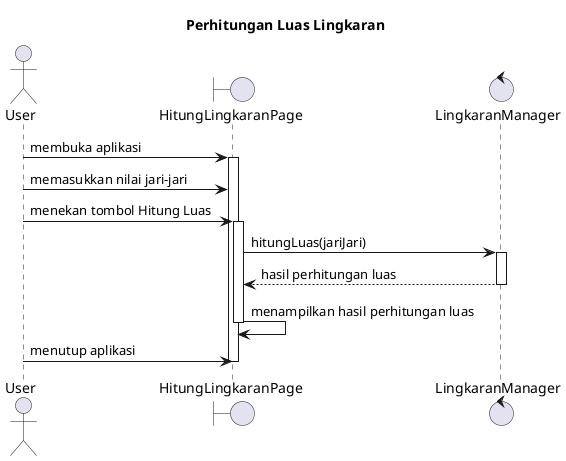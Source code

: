 @startuml

title Perhitungan Luas Lingkaran

actor User
boundary HitungLingkaranPage
control LingkaranManager

User -> HitungLingkaranPage: membuka aplikasi
activate HitungLingkaranPage

User -> HitungLingkaranPage: memasukkan nilai jari-jari
User -> HitungLingkaranPage: menekan tombol Hitung Luas
activate HitungLingkaranPage
HitungLingkaranPage -> LingkaranManager: hitungLuas(jariJari)
activate LingkaranManager
LingkaranManager --> HitungLingkaranPage: hasil perhitungan luas
deactivate LingkaranManager
HitungLingkaranPage -> HitungLingkaranPage: menampilkan hasil perhitungan luas
deactivate HitungLingkaranPage

User -> HitungLingkaranPage: menutup aplikasi
deactivate HitungLingkaranPage

@enduml
